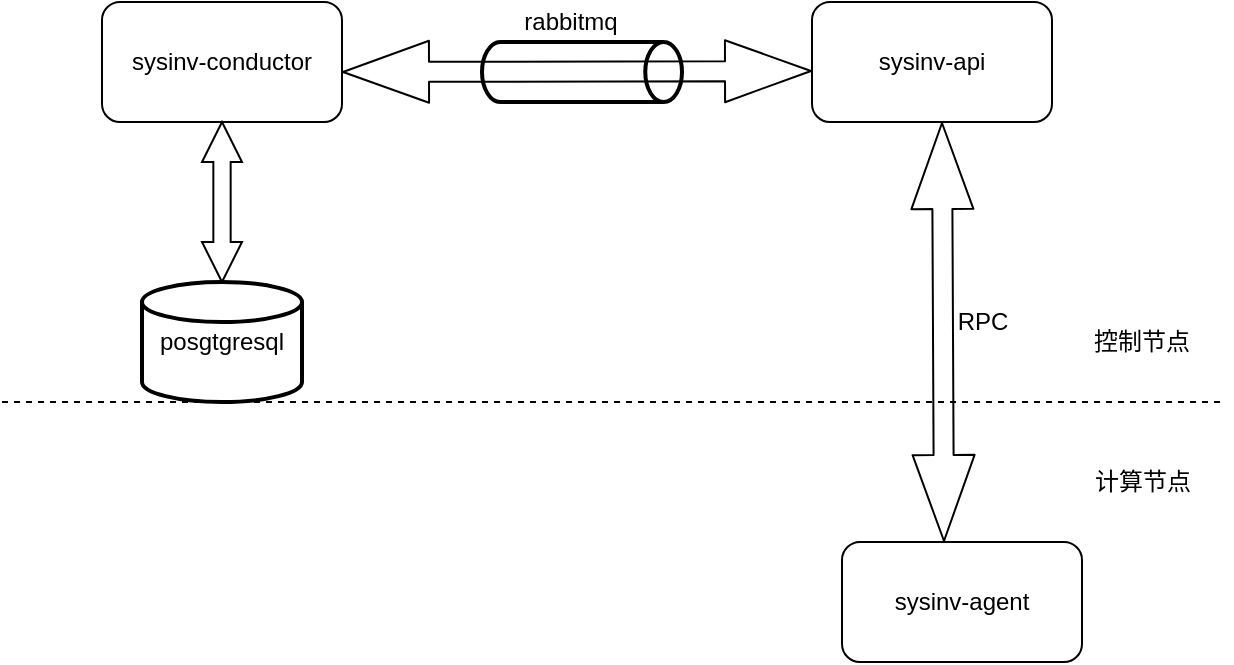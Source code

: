 <mxfile version="15.3.4" type="github">
  <diagram id="81WDvdmAiViS9AFDW11x" name="第 1 页">
    <mxGraphModel dx="1666" dy="826" grid="1" gridSize="10" guides="1" tooltips="1" connect="1" arrows="1" fold="1" page="1" pageScale="1" pageWidth="827" pageHeight="1169" math="0" shadow="0">
      <root>
        <mxCell id="0" />
        <mxCell id="1" parent="0" />
        <mxCell id="XPzMoJZe3bI-wGBFF3sI-1" value="" style="endArrow=none;dashed=1;html=1;startSize=14;endSize=14;sourcePerimeterSpacing=8;targetPerimeterSpacing=8;" edge="1" parent="1">
          <mxGeometry width="50" height="50" relative="1" as="geometry">
            <mxPoint x="130" y="440" as="sourcePoint" />
            <mxPoint x="740" y="440" as="targetPoint" />
          </mxGeometry>
        </mxCell>
        <mxCell id="XPzMoJZe3bI-wGBFF3sI-2" value="控制节点" style="text;html=1;strokeColor=none;fillColor=none;align=center;verticalAlign=middle;whiteSpace=wrap;rounded=0;hachureGap=4;pointerEvents=0;" vertex="1" parent="1">
          <mxGeometry x="655" y="400" width="90" height="20" as="geometry" />
        </mxCell>
        <mxCell id="XPzMoJZe3bI-wGBFF3sI-3" value="计算节点" style="text;html=1;align=center;verticalAlign=middle;resizable=0;points=[];autosize=1;strokeColor=none;fillColor=none;" vertex="1" parent="1">
          <mxGeometry x="670" y="470" width="60" height="20" as="geometry" />
        </mxCell>
        <mxCell id="XPzMoJZe3bI-wGBFF3sI-4" value="sysinv-api" style="rounded=1;whiteSpace=wrap;html=1;hachureGap=4;pointerEvents=0;" vertex="1" parent="1">
          <mxGeometry x="535" y="240" width="120" height="60" as="geometry" />
        </mxCell>
        <mxCell id="XPzMoJZe3bI-wGBFF3sI-5" value="sysinv-conductor" style="rounded=1;whiteSpace=wrap;html=1;hachureGap=4;pointerEvents=0;" vertex="1" parent="1">
          <mxGeometry x="180" y="240" width="120" height="60" as="geometry" />
        </mxCell>
        <mxCell id="XPzMoJZe3bI-wGBFF3sI-6" value="sysinv-agent" style="rounded=1;whiteSpace=wrap;html=1;hachureGap=4;pointerEvents=0;" vertex="1" parent="1">
          <mxGeometry x="550" y="510" width="120" height="60" as="geometry" />
        </mxCell>
        <mxCell id="XPzMoJZe3bI-wGBFF3sI-8" value="posgtgresql" style="strokeWidth=2;html=1;shape=mxgraph.flowchart.database;whiteSpace=wrap;hachureGap=4;pointerEvents=0;" vertex="1" parent="1">
          <mxGeometry x="200" y="380" width="80" height="60" as="geometry" />
        </mxCell>
        <mxCell id="XPzMoJZe3bI-wGBFF3sI-9" value="" style="strokeWidth=2;html=1;shape=mxgraph.flowchart.direct_data;whiteSpace=wrap;hachureGap=4;pointerEvents=0;" vertex="1" parent="1">
          <mxGeometry x="370" y="260" width="100" height="30" as="geometry" />
        </mxCell>
        <mxCell id="XPzMoJZe3bI-wGBFF3sI-10" value="" style="shape=flexArrow;endArrow=classic;startArrow=classic;html=1;startSize=14;endSize=14;sourcePerimeterSpacing=8;targetPerimeterSpacing=8;" edge="1" parent="1">
          <mxGeometry width="100" height="100" relative="1" as="geometry">
            <mxPoint x="300" y="275" as="sourcePoint" />
            <mxPoint x="535" y="274.5" as="targetPoint" />
            <Array as="points" />
          </mxGeometry>
        </mxCell>
        <mxCell id="XPzMoJZe3bI-wGBFF3sI-15" value="rabbitmq" style="text;html=1;align=center;verticalAlign=middle;resizable=0;points=[];autosize=1;strokeColor=none;fillColor=none;" vertex="1" parent="1">
          <mxGeometry x="384" y="240" width="60" height="20" as="geometry" />
        </mxCell>
        <mxCell id="XPzMoJZe3bI-wGBFF3sI-16" value="" style="shape=flexArrow;endArrow=classic;startArrow=classic;html=1;startSize=14;endSize=14;sourcePerimeterSpacing=8;targetPerimeterSpacing=8;exitX=0.425;exitY=0;exitDx=0;exitDy=0;exitPerimeter=0;" edge="1" parent="1" source="XPzMoJZe3bI-wGBFF3sI-6">
          <mxGeometry width="100" height="100" relative="1" as="geometry">
            <mxPoint x="500" y="400" as="sourcePoint" />
            <mxPoint x="600" y="300" as="targetPoint" />
          </mxGeometry>
        </mxCell>
        <mxCell id="XPzMoJZe3bI-wGBFF3sI-17" value="RPC" style="text;html=1;align=center;verticalAlign=middle;resizable=0;points=[];autosize=1;strokeColor=none;fillColor=none;" vertex="1" parent="1">
          <mxGeometry x="600" y="390" width="40" height="20" as="geometry" />
        </mxCell>
        <mxCell id="XPzMoJZe3bI-wGBFF3sI-21" value="" style="shape=doubleArrow;direction=south;whiteSpace=wrap;html=1;hachureGap=4;pointerEvents=0;arrowWidth=0.433;arrowSize=0.25;" vertex="1" parent="1">
          <mxGeometry x="230" y="300" width="20" height="80" as="geometry" />
        </mxCell>
      </root>
    </mxGraphModel>
  </diagram>
</mxfile>
